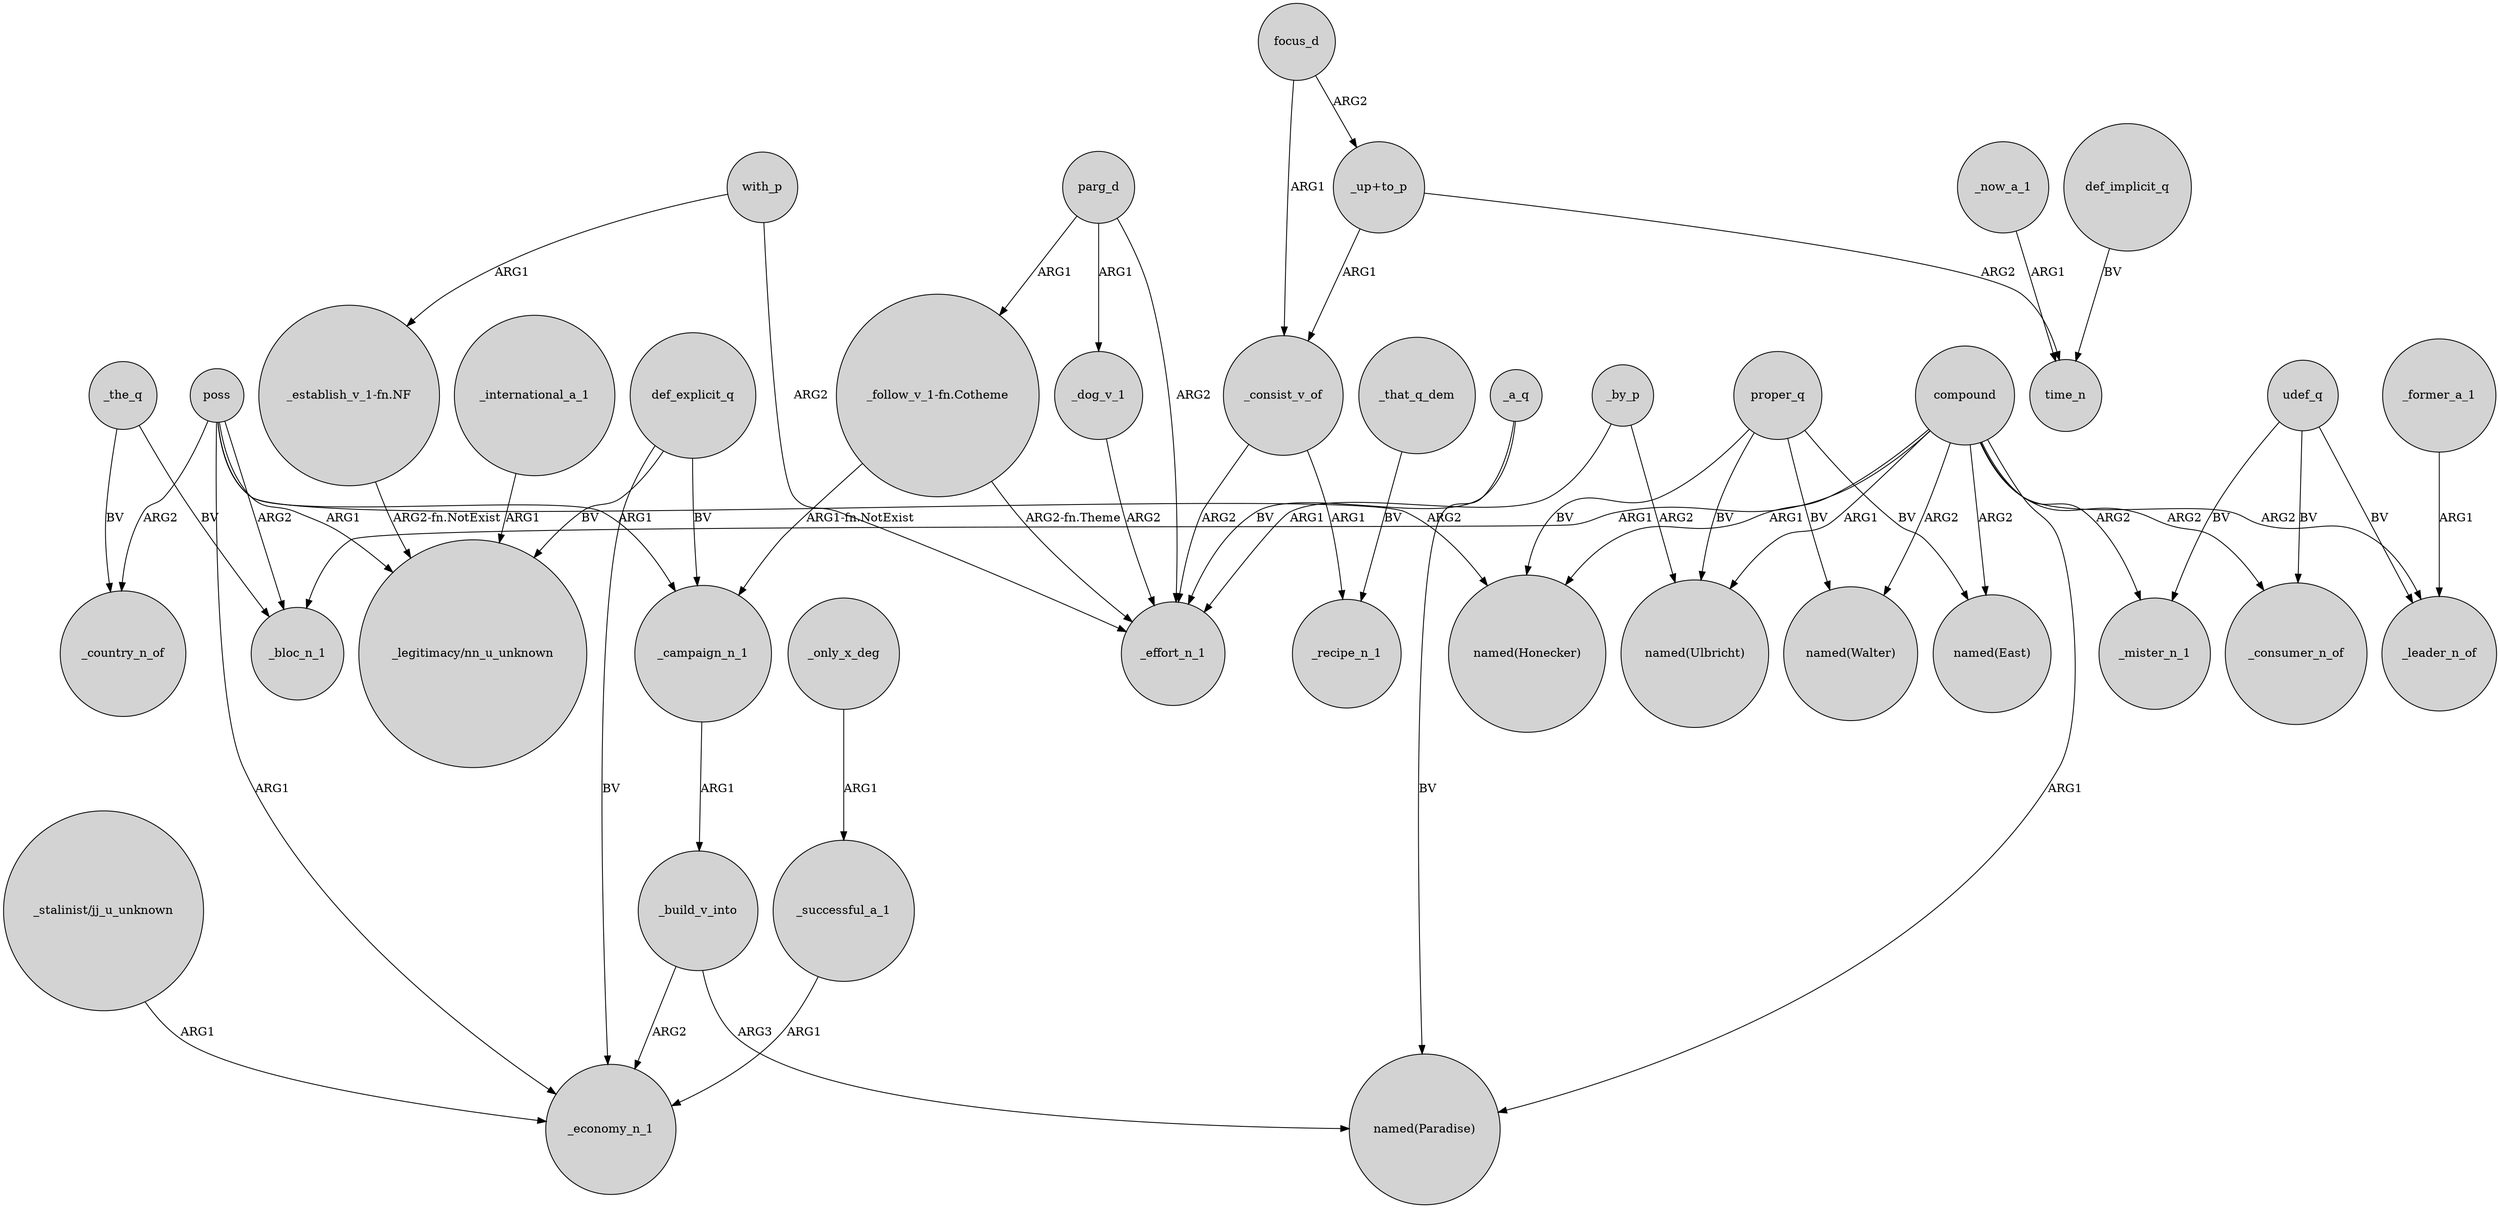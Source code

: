 digraph {
	node [shape=circle style=filled]
	_international_a_1 -> "_legitimacy/nn_u_unknown" [label=ARG1]
	compound -> "named(Walter)" [label=ARG2]
	poss -> _country_n_of [label=ARG2]
	_dog_v_1 -> _effort_n_1 [label=ARG2]
	with_p -> _effort_n_1 [label=ARG2]
	proper_q -> "named(Walter)" [label=BV]
	"_stalinist/jj_u_unknown" -> _economy_n_1 [label=ARG1]
	compound -> _leader_n_of [label=ARG2]
	def_explicit_q -> _economy_n_1 [label=BV]
	compound -> _mister_n_1 [label=ARG2]
	_the_q -> _bloc_n_1 [label=BV]
	_by_p -> _effort_n_1 [label=ARG1]
	parg_d -> _effort_n_1 [label=ARG2]
	udef_q -> _mister_n_1 [label=BV]
	_by_p -> "named(Ulbricht)" [label=ARG2]
	_consist_v_of -> _recipe_n_1 [label=ARG1]
	poss -> _bloc_n_1 [label=ARG2]
	_build_v_into -> _economy_n_1 [label=ARG2]
	proper_q -> "named(Honecker)" [label=BV]
	def_explicit_q -> "_legitimacy/nn_u_unknown" [label=BV]
	_successful_a_1 -> _economy_n_1 [label=ARG1]
	focus_d -> _consist_v_of [label=ARG1]
	poss -> _economy_n_1 [label=ARG1]
	_former_a_1 -> _leader_n_of [label=ARG1]
	compound -> "named(Paradise)" [label=ARG1]
	_the_q -> _country_n_of [label=BV]
	_build_v_into -> "named(Paradise)" [label=ARG3]
	def_explicit_q -> _campaign_n_1 [label=BV]
	_consist_v_of -> _effort_n_1 [label=ARG2]
	compound -> "named(Ulbricht)" [label=ARG1]
	_now_a_1 -> time_n [label=ARG1]
	poss -> "named(Honecker)" [label=ARG2]
	"_establish_v_1-fn.NF" -> "_legitimacy/nn_u_unknown" [label="ARG2-fn.NotExist"]
	udef_q -> _consumer_n_of [label=BV]
	_that_q_dem -> _recipe_n_1 [label=BV]
	_a_q -> _effort_n_1 [label=BV]
	compound -> _bloc_n_1 [label=ARG1]
	compound -> "named(Honecker)" [label=ARG1]
	"_up+to_p" -> _consist_v_of [label=ARG1]
	_only_x_deg -> _successful_a_1 [label=ARG1]
	_a_q -> "named(Paradise)" [label=BV]
	"_up+to_p" -> time_n [label=ARG2]
	focus_d -> "_up+to_p" [label=ARG2]
	poss -> "_legitimacy/nn_u_unknown" [label=ARG1]
	compound -> _consumer_n_of [label=ARG2]
	"_follow_v_1-fn.Cotheme" -> _effort_n_1 [label="ARG2-fn.Theme"]
	compound -> "named(East)" [label=ARG2]
	"_follow_v_1-fn.Cotheme" -> _campaign_n_1 [label="ARG1-fn.NotExist"]
	proper_q -> "named(Ulbricht)" [label=BV]
	with_p -> "_establish_v_1-fn.NF" [label=ARG1]
	_campaign_n_1 -> _build_v_into [label=ARG1]
	proper_q -> "named(East)" [label=BV]
	poss -> _campaign_n_1 [label=ARG1]
	udef_q -> _leader_n_of [label=BV]
	parg_d -> "_follow_v_1-fn.Cotheme" [label=ARG1]
	def_implicit_q -> time_n [label=BV]
	parg_d -> _dog_v_1 [label=ARG1]
}
